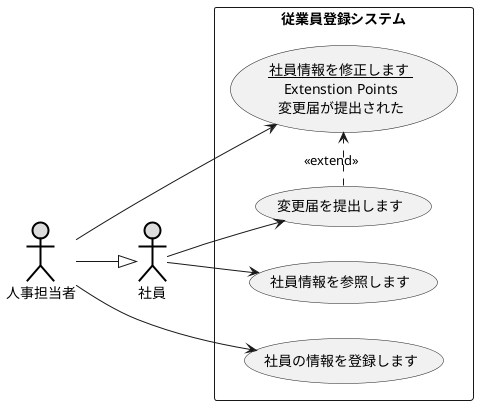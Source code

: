 @startuml ユースケース図
left to right direction
actor 人事担当者#DDDDDD;line:black;line.bold;
actor 社員#DDDDDD;line:black;line.bold;
rectangle 従業員登録システム{
usecase 社員の情報を登録します
usecase 社員情報を参照します
usecase (<u>社員情報を修正します<u> \nExtenstion Points\n変更届が提出された) as input

usecase 変更届を提出します
}
人事担当者--> 社員の情報を登録します

社員 --> 社員情報を参照します 
社員 --> 変更届を提出します
変更届を提出します .> input: << extend >>
人事担当者--> input
人事担当者 --|> 社員
@enduml